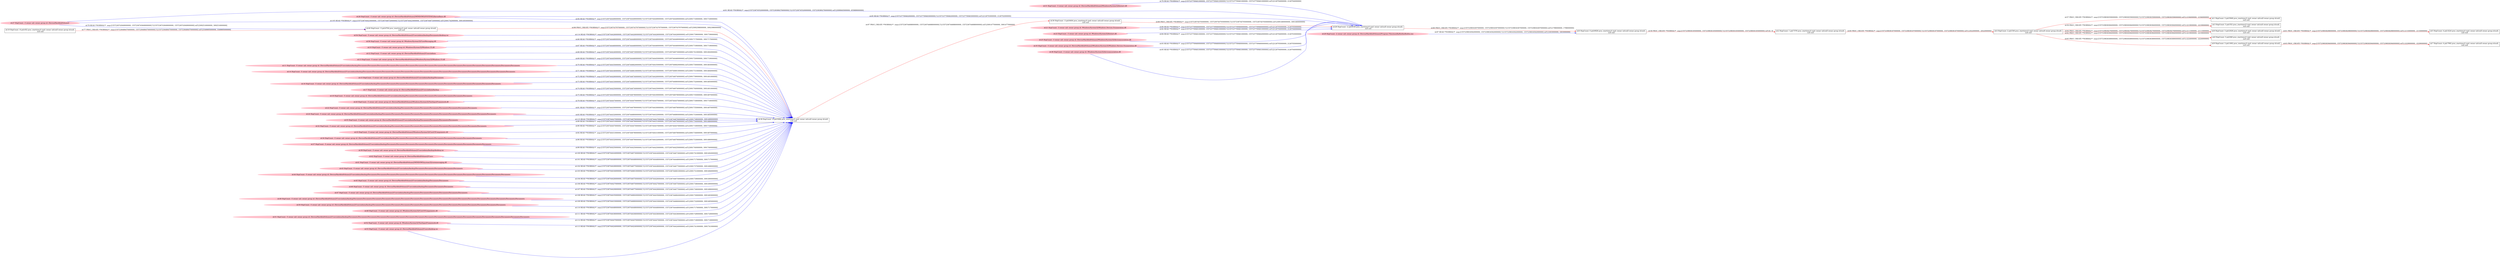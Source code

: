 digraph  {
rankdir=LR
"4"[color=black,label="id:4 HopCount: 2 pid:536 proc_starttime:0 cmd: owner uid:null owner group id:null,\n null null", shape=box,style=solid];
"1"[color=black,label="id:1 HopCount: 3 pid:5948 proc_starttime:0 cmd: owner uid:null owner group id:null,\n null null", shape=box,style=solid];
"4" -> "1" [id=57,__obj="PROC_CREATE"color=red,label="id:57 PROC_CREATE **NORMAL**  seqs:[1557239838359000000, 1557239838359000000] T:[1557239838359000000, 1557239838359000000] relT:[-2194000000, -2194000000]",style=solid];
"0"[color=black,label="id:0 HopCount: 0 pid:6928 proc_starttime:0 cmd: owner uid:null owner group id:null,\n null null", shape=box,style=solid];
"2"[color=black,label="id:2 HopCount: 1 pid:7376 proc_starttime:0 cmd: owner uid:null owner group id:null,\n null null", shape=box,style=solid];
"0" -> "2" [id=58,__obj="PROC_CREATE"color=red,label="id:58 PROC_CREATE **NORMAL**  seqs:[1557239836165000000, 1557239836165000000] T:[1557239836165000000, 1557239836165000000] relT:[0, 0]",style=solid];
"3"[color=black,label="id:3 HopCount: 3 pid:552 proc_starttime:0 cmd: owner uid:null owner group id:null,\n null null", shape=box,style=solid];
"4" -> "3" [id=59,__obj="PROC_CREATE"color=red,label="id:59 PROC_CREATE **NORMAL**  seqs:[1557239838384000000, 1557239838384000000] T:[1557239838384000000, 1557239838384000000] relT:[-2219000000, -2219000000]",style=solid];
"2" -> "4" [id=60,__obj="PROC_CREATE"color=red,label="id:60 PROC_CREATE **NORMAL**  seqs:[1557239838187000000, 1557239838187000000] T:[1557239838187000000, 1557239838187000000] relT:[-2022000000, -2022000000]",style=solid];
"8"[color=black,label="id:8 HopCount: 3 pid:2028 proc_starttime:0 cmd: owner uid:null owner group id:null,\n null null", shape=box,style=solid];
"5"[color=black,label="id:5 HopCount: 4 pid:3224 proc_starttime:0 cmd: owner uid:null owner group id:null,\n null null", shape=box,style=solid];
"8" -> "5" [id=61,__obj="PROC_CREATE"color=red,label="id:61 PROC_CREATE **NORMAL**  seqs:[1557239838298000000, 1557239838298000000] T:[1557239838298000000, 1557239838298000000] relT:[-2133000000, -2133000000]",style=solid];
"6"[color=black,label="id:6 HopCount: 3 pid:948 proc_starttime:0 cmd: owner uid:null owner group id:null,\n null null", shape=box,style=solid];
"4" -> "6" [id=62,__obj="PROC_CREATE"color=red,label="id:62 PROC_CREATE **NORMAL**  seqs:[1557239838384000000, 1557239838384000000] T:[1557239838384000000, 1557239838384000000] relT:[-2219000000, -2219000000]",style=solid];
"9"[color=black,label="id:9 HopCount: 3 pid:1692 proc_starttime:0 cmd: owner uid:null owner group id:null,\n null null", shape=box,style=solid];
"7"[color=black,label="id:7 HopCount: 4 pid:7992 proc_starttime:0 cmd: owner uid:null owner group id:null,\n null null", shape=box,style=solid];
"9" -> "7" [id=63,__obj="PROC_CREATE"color=red,label="id:63 PROC_CREATE **NORMAL**  seqs:[1557239838394000000, 1557239838394000000] T:[1557239838394000000, 1557239838394000000] relT:[-2229000000, -2229000000]",style=solid];
"4" -> "8" [id=64,__obj="PROC_CREATE"color=red,label="id:64 PROC_CREATE **NORMAL**  seqs:[1557239838276000000, 1557239838276000000] T:[1557239838276000000, 1557239838276000000] relT:[-2111000000, -2111000000]",style=solid];
"4" -> "9" [id=65,__obj="PROC_CREATE"color=red,label="id:65 PROC_CREATE **NORMAL**  seqs:[1557239838389000000, 1557239838389000000] T:[1557239838389000000, 1557239838389000000] relT:[-2224000000, -2224000000]",style=solid];
"56"[color=pink,label="id:56 HopCount: -5 owner uid: owner group id: /Windows/System32/CoreMessaging.dll ", shape=oval,style=filled];
"38"[color=black,label="id:38 HopCount: -4 pid:5096 proc_starttime:0 cmd: owner uid:null owner group id:null,\n null null", shape=box,style=solid];
"56" -> "38" [id=66,__obj="READ"color=blue,label="id:66 READ **NORMAL**  seqs:[1557236744448000000, 1557236744448000000] T:[1557236744448000000, 1557236744448000000] relT:[3091717000000, 3091717000000]",style=solid];
"10"[color=pink,label="id:10 HopCount: -5 owner uid: owner group id: /Windows/System32/Windows.UI.dll ", shape=oval,style=filled];
"10" -> "38" [id=67,__obj="READ"color=blue,label="id:67 READ **NORMAL**  seqs:[1557236744446000000, 1557236744446000000] T:[1557236744446000000, 1557236744446000000] relT:[3091719000000, 3091719000000]",style=solid];
"12"[color=pink,label="id:12 HopCount: -5 owner uid: owner group id: /Device/HarddiskVolume2/Users/admin ", shape=oval,style=filled];
"12" -> "38" [id=68,__obj="READ"color=blue,label="id:68 READ **NORMAL**  seqs:[1557236744424000000, 1557236744673000000] T:[1557236744424000000, 1557236744673000000] relT:[3091741000000, 3091492000000]",style=solid];
"13"[color=pink,label="id:13 HopCount: -5 owner uid: owner group id: /Device/HarddiskVolume2/Windows/System32/Windows.UI.dll ", shape=oval,style=filled];
"13" -> "38" [id=69,__obj="READ"color=blue,label="id:69 READ **NORMAL**  seqs:[1557236744445000000, 1557236744446000000] T:[1557236744445000000, 1557236744446000000] relT:[3091720000000, 3091719000000]",style=solid];
"11"[color=pink,label="id:11 HopCount: -5 owner uid: owner group id: /Device/HarddiskVolume2/Users/admin/backup/Documents/Documents/Documents/Documents/Documents/Documents/Documents/Documents/Documents/Documents/Documents/Documents/Documents/Documents/Documents/Documents/Documents ", shape=oval,style=filled];
"11" -> "38" [id=70,__obj="READ"color=blue,label="id:70 READ **NORMAL**  seqs:[1557236744435000000, 1557236744682000000] T:[1557236744435000000, 1557236744682000000] relT:[3091730000000, 3091483000000]",style=solid];
"14"[color=pink,label="id:14 HopCount: -5 owner uid: owner group id: /Device/HarddiskVolume2/Users/admin/backup/Documents/Documents/Documents/Documents/Documents/Documents/Documents/Documents/Documents/Documents/Documents/Documents/Documents/Documents/Documents/Documents ", shape=oval,style=filled];
"14" -> "38" [id=71,__obj="READ"color=blue,label="id:71 READ **NORMAL**  seqs:[1557236744434000000, 1557236744681000000] T:[1557236744434000000, 1557236744681000000] relT:[3091731000000, 3091484000000]",style=solid];
"15"[color=pink,label="id:15 HopCount: -5 owner uid: owner group id: /Device/HarddiskVolume2/Users/admin/backup/Documents ", shape=oval,style=filled];
"15" -> "38" [id=72,__obj="READ"color=blue,label="id:72 READ **NORMAL**  seqs:[1557236744426000000, 1557236744674000000] T:[1557236744426000000, 1557236744674000000] relT:[3091739000000, 3091491000000]",style=solid];
"16"[color=pink,label="id:16 HopCount: -5 owner uid: owner group id: /Device/HarddiskVolume2/Users/admin/backup/Documents/Documents/Documents/Documents/Documents/Documents/Documents/Documents/Documents/Documents/Documents/Documents/Documents ", shape=oval,style=filled];
"16" -> "38" [id=73,__obj="READ"color=blue,label="id:73 READ **NORMAL**  seqs:[1557236744433000000, 1557236744680000000] T:[1557236744433000000, 1557236744680000000] relT:[3091732000000, 3091485000000]",style=solid];
"17"[color=pink,label="id:17 HopCount: -5 owner uid: owner group id: /Device/HarddiskVolume2/Users/admin/backup ", shape=oval,style=filled];
"17" -> "38" [id=74,__obj="READ"color=blue,label="id:74 READ **NORMAL**  seqs:[1557236744425000000, 1557236744674000000] T:[1557236744425000000, 1557236744674000000] relT:[3091740000000, 3091491000000]",style=solid];
"18"[color=pink,label="id:18 HopCount: -5 owner uid: owner group id: /Device/HarddiskVolume2/Users/admin/backup/Documents/Documents/Documents/Documents/Documents/Documents/Documents ", shape=oval,style=filled];
"18" -> "38" [id=75,__obj="READ"color=blue,label="id:75 READ **NORMAL**  seqs:[1557236744430000000, 1557236744678000000] T:[1557236744430000000, 1557236744678000000] relT:[3091735000000, 3091487000000]",style=solid];
"31"[color=pink,label="id:31 HopCount: -3 owner uid: owner group id: /Device/HarddiskVolume2/Windows/System32/biwinrt.dll ", shape=oval,style=filled];
"28"[color=black,label="id:28 HopCount: -2 pid:8164 proc_starttime:0 cmd: owner uid:null owner group id:null,\n null null", shape=box,style=solid];
"31" -> "28" [id=76,__obj="READ"color=blue,label="id:76 READ **NORMAL**  seqs:[1557237709461000000, 1557237709461000000] T:[1557237709461000000, 1557237709461000000] relT:[2126704000000, 2126704000000]",style=solid];
"19"[color=black,label="id:19 HopCount: -6 pid:452 proc_starttime:0 cmd: owner uid:null owner group id:null,\n null null", shape=box,style=solid];
"40"[color=black,label="id:40 HopCount: -5 pid:4704 proc_starttime:0 cmd: owner uid:null owner group id:null,\n null null", shape=box,style=solid];
"19" -> "40" [id=77,__obj="PROC_CREATE"color=red,label="id:77 PROC_CREATE **NORMAL**  seqs:[1557236486470000000, 1557236486470000000] T:[1557236486470000000, 1557236486470000000] relT:[3349695000000, 3349695000000]",style=solid];
"20"[color=pink,label="id:20 HopCount: -5 owner uid: owner group id: /Device/HarddiskVolume2/Windows/System32/TextInputFramework.dll ", shape=oval,style=filled];
"20" -> "38" [id=78,__obj="READ"color=blue,label="id:78 READ **NORMAL**  seqs:[1557236744447000000, 1557236744447000000] T:[1557236744447000000, 1557236744447000000] relT:[3091718000000, 3091718000000]",style=solid];
"27"[color=pink,label="id:27 HopCount: -3 owner uid: owner group id: /Device/HarddiskVolume2 ", shape=oval,style=filled];
"27" -> "40" [id=79,__obj="READ"color=blue,label="id:79 READ **NORMAL**  seqs:[1557236743649000000, 1557236743649000000] T:[1557236743649000000, 1557236743649000000] relT:[3092516000000, 3092516000000]",style=solid];
"21"[color=pink,label="id:21 HopCount: -3 owner uid: owner group id: /Windows/System32/Windows.Devices.Enumeration.dll ", shape=oval,style=filled];
"21" -> "28" [id=80,__obj="READ"color=blue,label="id:80 READ **NORMAL**  seqs:[1557237709460000000, 1557237709460000000] T:[1557237709460000000, 1557237709460000000] relT:[2126705000000, 2126705000000]",style=solid];
"22"[color=pink,label="id:22 HopCount: -5 owner uid: owner group id: /Device/HarddiskVolume2/Users/admin/backup/Documents/Documents/Documents/Documents/Documents/Documents/Documents/Documents ", shape=oval,style=filled];
"22" -> "38" [id=81,__obj="READ"color=blue,label="id:81 READ **NORMAL**  seqs:[1557236744430000000, 1557236744678000000] T:[1557236744430000000, 1557236744678000000] relT:[3091735000000, 3091487000000]",style=solid];
"23"[color=pink,label="id:23 HopCount: -3 owner uid: owner group id: /Windows/System32/biwinrt.dll ", shape=oval,style=filled];
"23" -> "28" [id=82,__obj="READ"color=blue,label="id:82 READ **NORMAL**  seqs:[1557237709461000000, 1557237709461000000] T:[1557237709461000000, 1557237709461000000] relT:[2126704000000, 2126704000000]",style=solid];
"24"[color=pink,label="id:24 HopCount: -5 owner uid: owner group id: /Device/HarddiskVolume2/Users/admin/backup/Documents/Documents/Documents/Documents/Documents/Documents/Documents/Documents/Documents/Documents/Documents/Documents ", shape=oval,style=filled];
"24" -> "38" [id=83,__obj="READ"color=blue,label="id:83 READ **NORMAL**  seqs:[1557236744432000000, 1557236744680000000] T:[1557236744432000000, 1557236744680000000] relT:[3091733000000, 3091485000000]",style=solid];
"25"[color=pink,label="id:25 HopCount: -3 owner uid: owner group id: /Device/HarddiskVolume2/Windows/System32/deviceassociation.dll ", shape=oval,style=filled];
"25" -> "28" [id=84,__obj="READ"color=blue,label="id:84 READ **NORMAL**  seqs:[1557237709461000000, 1557237709462000000] T:[1557237709461000000, 1557237709462000000] relT:[2126704000000, 2126703000000]",style=solid];
"26"[color=pink,label="id:26 HopCount: -3 owner uid: owner group id: /Device/HarddiskVolume2/WINDOWS/SYSTEM32/kernelbase.dll ", shape=oval,style=filled];
"26" -> "28" [id=85,__obj="READ"color=blue,label="id:85 READ **NORMAL**  seqs:[1557237709462000000, 1557237709463000000] T:[1557237709462000000, 1557237709463000000] relT:[2126703000000, 2126702000000]",style=solid];
"28" -> "0" [id=86,__obj="PROC_CREATE"color=red,label="id:86 PROC_CREATE **NORMAL**  seqs:[1557239834367000000, 1557239834367000000] T:[1557239834367000000, 1557239834367000000] relT:[1798000000, 1798000000]",style=solid];
"29"[color=pink,label="id:29 HopCount: -2 owner uid: owner group id: /Device/HarddiskVolume2/Program Files/mozilla/firefox/firefox.exe ", shape=oval,style=filled];
"29" -> "0" [id=87,__obj="READ"color=blue,label="id:87 READ **NORMAL**  seqs:[1557239834562000000, 1557239834562000000] T:[1557239834562000000, 1557239834562000000] relT:[1603000000, 1603000000]",style=solid];
"30"[color=black,label="id:30 HopCount: -3 pid:6404 proc_starttime:0 cmd: owner uid:null owner group id:null,\n null null", shape=box,style=solid];
"30" -> "28" [id=88,__obj="PROC_CREATE"color=red,label="id:88 PROC_CREATE **NORMAL**  seqs:[1557236744705000000, 1557236744705000000] T:[1557236744705000000, 1557236744705000000] relT:[3091460000000, 3091460000000]",style=solid];
"32"[color=pink,label="id:32 HopCount: -5 owner uid: owner group id: /Device/HarddiskVolume2/Users/admin/backup/Documents/Documents/Documents/Documents/Documents/Documents/Documents/Documents/Documents/Documents ", shape=oval,style=filled];
"32" -> "38" [id=89,__obj="READ"color=blue,label="id:89 READ **NORMAL**  seqs:[1557236744431000000, 1557236744679000000] T:[1557236744431000000, 1557236744679000000] relT:[3091734000000, 3091486000000]",style=solid];
"33"[color=pink,label="id:33 HopCount: -5 owner uid: owner group id: /Device/HarddiskVolume2/Windows/System32/CoreUIComponents.dll ", shape=oval,style=filled];
"33" -> "38" [id=90,__obj="READ"color=blue,label="id:90 READ **NORMAL**  seqs:[1557236744447000000, 1557236744447000000] T:[1557236744447000000, 1557236744447000000] relT:[3091718000000, 3091718000000]",style=solid];
"27" -> "28" [id=91,__obj="READ"color=blue,label="id:91 READ **NORMAL**  seqs:[1557236745520000000, 1557239380276000000] T:[1557236745520000000, 1557239380276000000] relT:[3090645000000, 455889000000]",style=solid];
"34"[color=pink,label="id:34 HopCount: -5 owner uid: owner group id: /Device/HarddiskVolume2/Users/admin/backup/Documents/Documents/Documents/Documents/Documents/Documents/Documents/Documents/Documents ", shape=oval,style=filled];
"34" -> "38" [id=92,__obj="READ"color=blue,label="id:92 READ **NORMAL**  seqs:[1557236744431000000, 1557236744678000000] T:[1557236744431000000, 1557236744678000000] relT:[3091734000000, 3091487000000]",style=solid];
"35"[color=pink,label="id:35 HopCount: -3 owner uid: owner group id: /Device/HarddiskVolume2/Windows/System32/Windows.Devices.Enumeration.dll ", shape=oval,style=filled];
"35" -> "28" [id=93,__obj="READ"color=blue,label="id:93 READ **NORMAL**  seqs:[1557237709460000000, 1557237709460000000] T:[1557237709460000000, 1557237709460000000] relT:[2126705000000, 2126705000000]",style=solid];
"26" -> "38" [id=94,__obj="READ"color=blue,label="id:94 READ **NORMAL**  seqs:[1557236744449000000, 1557236744449000000] T:[1557236744449000000, 1557236744449000000] relT:[3091716000000, 3091716000000]",style=solid];
"36"[color=pink,label="id:36 HopCount: -3 owner uid: owner group id: /Windows/System32/deviceassociation.dll ", shape=oval,style=filled];
"36" -> "28" [id=95,__obj="READ"color=blue,label="id:95 READ **NORMAL**  seqs:[1557237709461000000, 1557237709461000000] T:[1557237709461000000, 1557237709461000000] relT:[2126704000000, 2126704000000]",style=solid];
"37"[color=pink,label="id:37 HopCount: -5 owner uid: owner group id: /Device/HarddiskVolume2/Users/admin/backup/Documents/Documents/Documents/Documents/Documents/Documents/Documents/Documents/Documents/Documents/Documents ", shape=oval,style=filled];
"37" -> "38" [id=96,__obj="READ"color=blue,label="id:96 READ **NORMAL**  seqs:[1557236744432000000, 1557236744679000000] T:[1557236744432000000, 1557236744679000000] relT:[3091733000000, 3091486000000]",style=solid];
"38" -> "30" [id=97,__obj="PROC_CREATE"color=red,label="id:97 PROC_CREATE **NORMAL**  seqs:[1557236744688000000, 1557236744688000000] T:[1557236744688000000, 1557236744688000000] relT:[3091477000000, 3091477000000]",style=solid];
"40" -> "38" [id=98,__obj="PROC_CREATE"color=red,label="id:98 PROC_CREATE **NORMAL**  seqs:[1557236743767000000, 1557236743767000000] T:[1557236743767000000, 1557236743767000000] relT:[3092398000000, 3092398000000]",style=solid];
"39"[color=pink,label="id:39 HopCount: -5 owner uid: owner group id: /Device/HarddiskVolume2/Users/admin/backup/desktop.ini ", shape=oval,style=filled];
"39" -> "38" [id=99,__obj="READ"color=blue,label="id:99 READ **NORMAL**  seqs:[1557236744425000000, 1557236744425000000] T:[1557236744425000000, 1557236744425000000] relT:[3091740000000, 3091740000000]",style=solid];
"42"[color=pink,label="id:42 HopCount: -5 owner uid: owner group id: /Device/HarddiskVolume2/Users ", shape=oval,style=filled];
"42" -> "38" [id=100,__obj="READ"color=blue,label="id:100 READ **NORMAL**  seqs:[1557236744424000000, 1557236744673000000] T:[1557236744424000000, 1557236744673000000] relT:[3091741000000, 3091492000000]",style=solid];
"41"[color=pink,label="id:41 HopCount: -5 owner uid: owner group id: /Device/HarddiskVolume2/WINDOWS/system32/coremessaging.dll ", shape=oval,style=filled];
"41" -> "38" [id=101,__obj="READ"color=blue,label="id:101 READ **NORMAL**  seqs:[1557236744448000000, 1557236744448000000] T:[1557236744448000000, 1557236744448000000] relT:[3091717000000, 3091717000000]",style=solid];
"43"[color=pink,label="id:43 HopCount: -5 owner uid: owner group id: /Device/HarddiskVolume2/Users/admin/backup/Documents/Documents/Documents/Documents/Documents ", shape=oval,style=filled];
"43" -> "38" [id=102,__obj="READ"color=blue,label="id:102 READ **NORMAL**  seqs:[1557236744428000000, 1557236744677000000] T:[1557236744428000000, 1557236744677000000] relT:[3091737000000, 3091488000000]",style=solid];
"44"[color=pink,label="id:44 HopCount: -5 owner uid: owner group id: /Device/HarddiskVolume2/Users/admin/backup/Documents/Documents/Documents/Documents/Documents/Documents/Documents/Documents/Documents/Documents/Documents/Documents/Documents/Documents/Documents ", shape=oval,style=filled];
"44" -> "38" [id=103,__obj="READ"color=blue,label="id:103 READ **NORMAL**  seqs:[1557236744434000000, 1557236744681000000] T:[1557236744434000000, 1557236744681000000] relT:[3091731000000, 3091484000000]",style=solid];
"45"[color=pink,label="id:45 HopCount: -5 owner uid: owner group id: /Device/HarddiskVolume2/Users/admin/backup/Documents/Documents ", shape=oval,style=filled];
"45" -> "38" [id=104,__obj="READ"color=blue,label="id:104 READ **NORMAL**  seqs:[1557236744426000000, 1557236744675000000] T:[1557236744426000000, 1557236744675000000] relT:[3091739000000, 3091490000000]",style=solid];
"27" -> "38" [id=105,__obj="READ"color=blue,label="id:105 READ **NORMAL**  seqs:[1557236744423000000, 1557236744672000000] T:[1557236744423000000, 1557236744672000000] relT:[3091742000000, 3091493000000]",style=solid];
"46"[color=pink,label="id:46 HopCount: -5 owner uid: owner group id: /Device/HarddiskVolume2/Users/admin/backup/Documents/Documents/Documents ", shape=oval,style=filled];
"46" -> "38" [id=106,__obj="READ"color=blue,label="id:106 READ **NORMAL**  seqs:[1557236744427000000, 1557236744675000000] T:[1557236744427000000, 1557236744675000000] relT:[3091738000000, 3091490000000]",style=solid];
"47"[color=pink,label="id:47 HopCount: -5 owner uid: owner group id: /Device/HarddiskVolume2/Users/admin/backup/Documents/Documents/Documents/Documents/Documents/Documents ", shape=oval,style=filled];
"47" -> "38" [id=107,__obj="READ"color=blue,label="id:107 READ **NORMAL**  seqs:[1557236744429000000, 1557236744677000000] T:[1557236744429000000, 1557236744677000000] relT:[3091736000000, 3091488000000]",style=solid];
"49"[color=pink,label="id:49 HopCount: -5 owner uid: owner group id: /Device/HarddiskVolume2/Users/admin/backup/Documents/Documents/Documents/Documents/Documents/Documents/Documents/Documents/Documents/Documents/Documents/Documents/Documents/Documents/Documents/Documents/Documents/Documents ", shape=oval,style=filled];
"49" -> "38" [id=108,__obj="READ"color=blue,label="id:108 READ **NORMAL**  seqs:[1557236744435000000, 1557236744682000000] T:[1557236744435000000, 1557236744682000000] relT:[3091730000000, 3091483000000]",style=solid];
"50"[color=pink,label="id:50 HopCount: -5 owner uid: owner group id: /Device/HarddiskVolume2/Users/admin/backup/Documents/Documents/Documents/Documents/Documents/Documents/Documents/Documents/Documents/Documents/Documents/Documents/Documents/Documents ", shape=oval,style=filled];
"50" -> "38" [id=109,__obj="READ"color=blue,label="id:109 READ **NORMAL**  seqs:[1557236744433000000, 1557236744680000000] T:[1557236744433000000, 1557236744680000000] relT:[3091732000000, 3091485000000]",style=solid];
"48"[color=pink,label="id:48 HopCount: -5 owner uid: owner group id: /Windows/System32/CoreUIComponents.dll ", shape=oval,style=filled];
"48" -> "38" [id=110,__obj="READ"color=blue,label="id:110 READ **NORMAL**  seqs:[1557236744448000000, 1557236744448000000] T:[1557236744448000000, 1557236744448000000] relT:[3091717000000, 3091717000000]",style=solid];
"51"[color=pink,label="id:51 HopCount: -5 owner uid: owner group id: /Device/HarddiskVolume2/Users/admin/backup/Documents/Documents/Documents/Documents/Documents/Documents/Documents/Documents/Documents/Documents/Documents/Documents/Documents/Documents/Documents/Documents/Documents/Documents/Documents ", shape=oval,style=filled];
"51" -> "38" [id=111,__obj="READ"color=blue,label="id:111 READ **NORMAL**  seqs:[1557236744436000000, 1557236744436000000] T:[1557236744436000000, 1557236744436000000] relT:[3091729000000, 3091729000000]",style=solid];
"52"[color=pink,label="id:52 HopCount: -5 owner uid: owner group id: /Windows/System32/TextInputFramework.dll ", shape=oval,style=filled];
"52" -> "38" [id=112,__obj="READ"color=blue,label="id:112 READ **NORMAL**  seqs:[1557236744447000000, 1557236744447000000] T:[1557236744447000000, 1557236744447000000] relT:[3091718000000, 3091718000000]",style=solid];
"53"[color=pink,label="id:53 HopCount: -5 owner uid: owner group id: /Device/HarddiskVolume2/Users/desktop.ini ", shape=oval,style=filled];
"53" -> "38" [id=113,__obj="READ"color=blue,label="id:113 READ **NORMAL**  seqs:[1557236744424000000, 1557236744424000000] T:[1557236744424000000, 1557236744424000000] relT:[3091741000000, 3091741000000]",style=solid];
"54"[color=pink,label="id:54 HopCount: -5 owner uid: owner group id: /Device/HarddiskVolume2/Users/admin/backup/Documents/desktop.ini ", shape=oval,style=filled];
"54" -> "38" [id=114,__obj="READ"color=blue,label="id:114 READ **NORMAL**  seqs:[1557236744426000000, 1557236744426000000] T:[1557236744426000000, 1557236744426000000] relT:[3091739000000, 3091739000000]",style=solid];
"55"[color=pink,label="id:55 HopCount: -5 owner uid: owner group id: /Device/HarddiskVolume2/Users/admin/backup/Documents/Documents/Documents/Documents ", shape=oval,style=filled];
"55" -> "38" [id=115,__obj="READ"color=blue,label="id:115 READ **NORMAL**  seqs:[1557236744427000000, 1557236744676000000] T:[1557236744427000000, 1557236744676000000] relT:[3091738000000, 3091489000000]",style=solid];
}